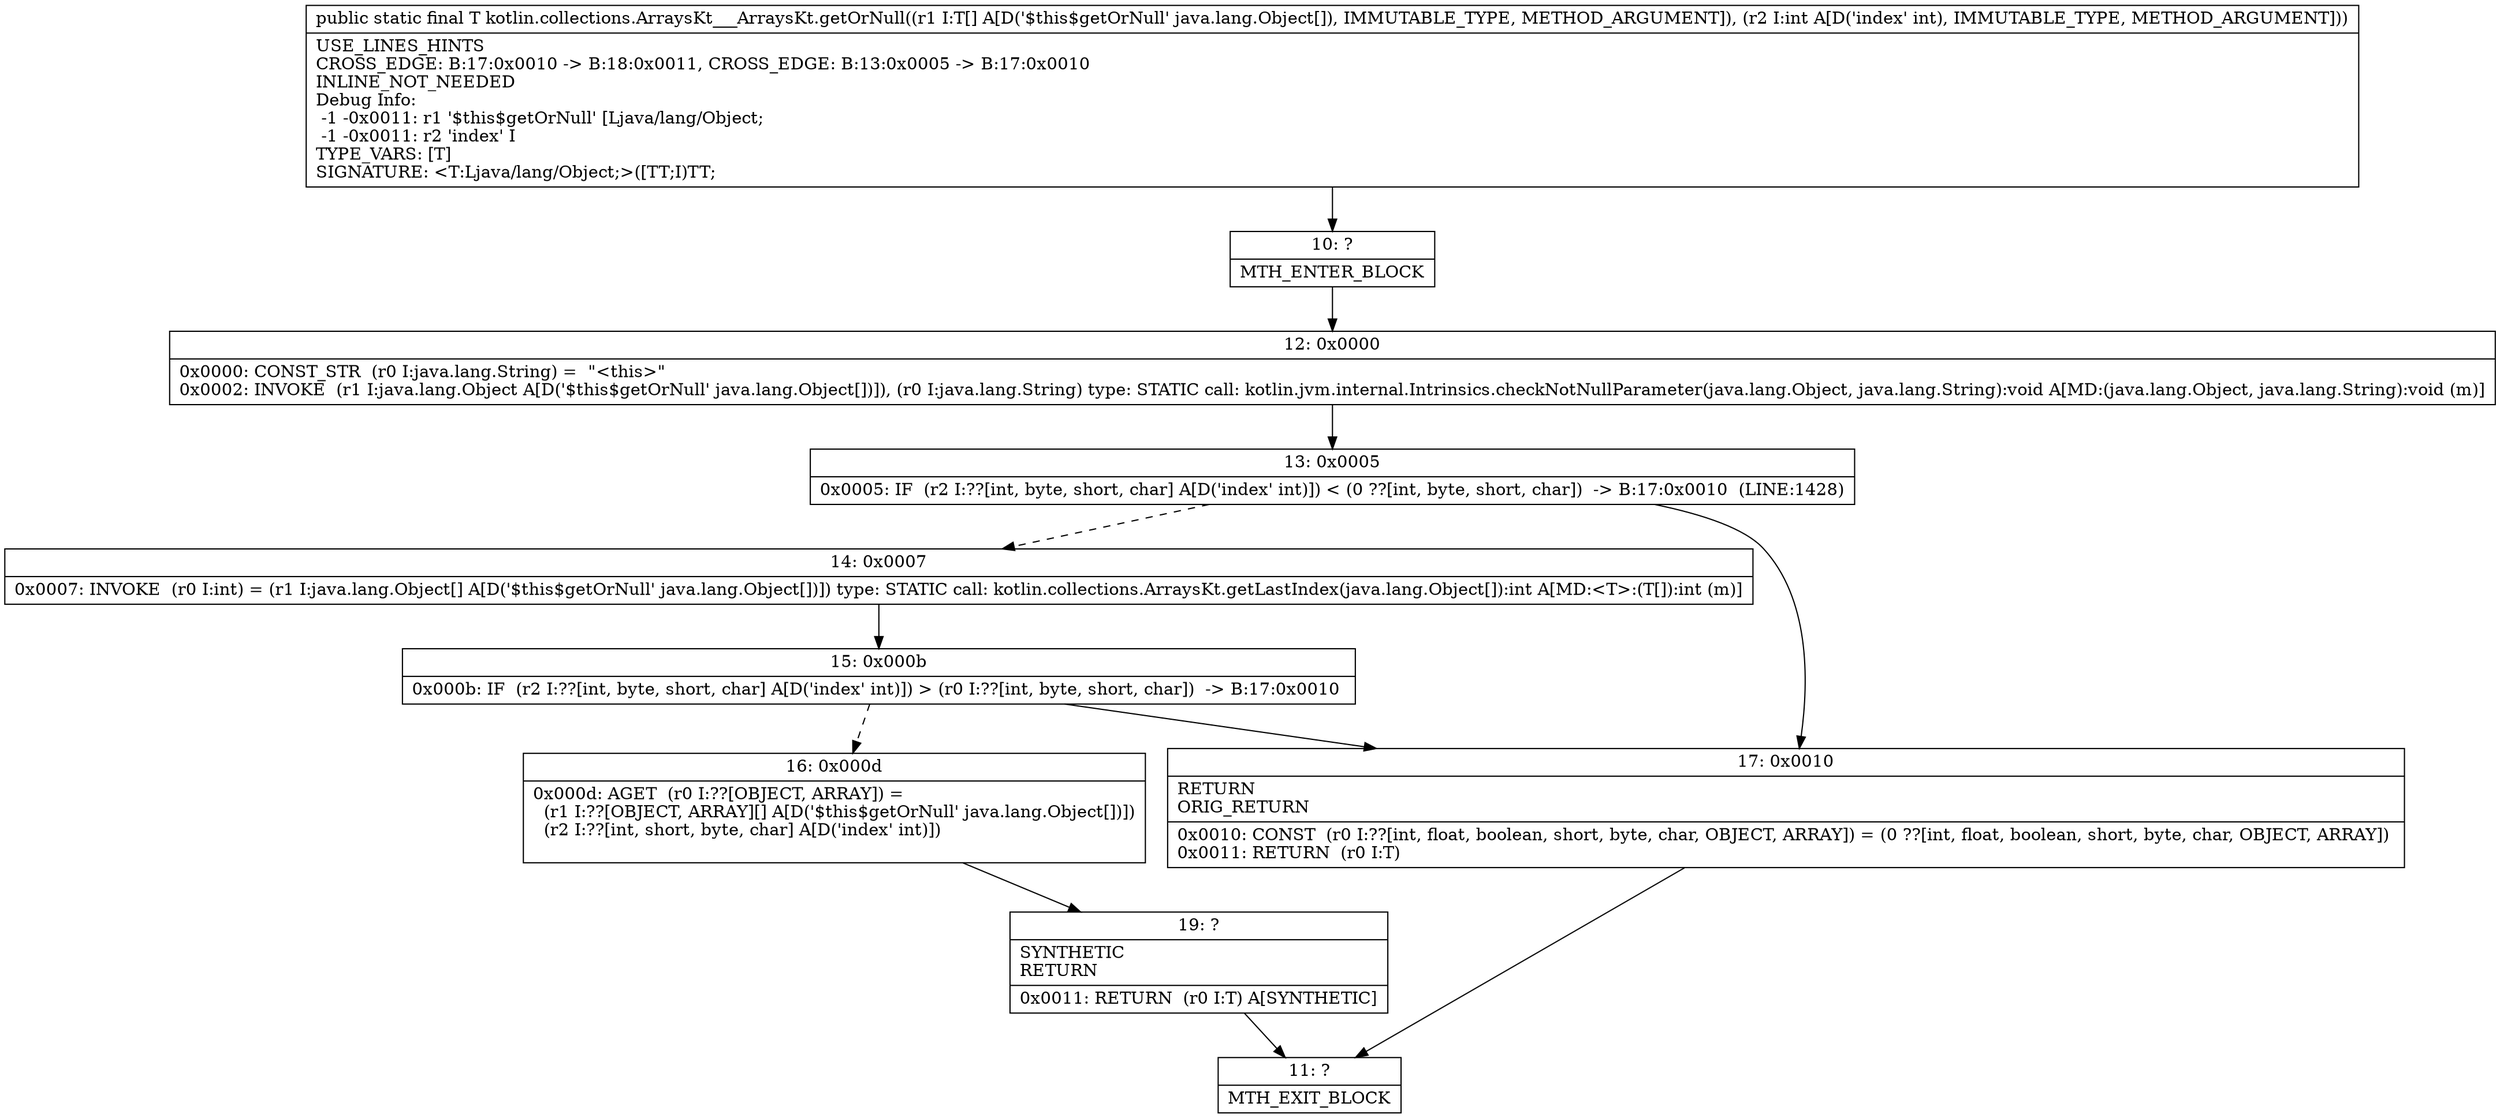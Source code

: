 digraph "CFG forkotlin.collections.ArraysKt___ArraysKt.getOrNull([Ljava\/lang\/Object;I)Ljava\/lang\/Object;" {
Node_10 [shape=record,label="{10\:\ ?|MTH_ENTER_BLOCK\l}"];
Node_12 [shape=record,label="{12\:\ 0x0000|0x0000: CONST_STR  (r0 I:java.lang.String) =  \"\<this\>\" \l0x0002: INVOKE  (r1 I:java.lang.Object A[D('$this$getOrNull' java.lang.Object[])]), (r0 I:java.lang.String) type: STATIC call: kotlin.jvm.internal.Intrinsics.checkNotNullParameter(java.lang.Object, java.lang.String):void A[MD:(java.lang.Object, java.lang.String):void (m)]\l}"];
Node_13 [shape=record,label="{13\:\ 0x0005|0x0005: IF  (r2 I:??[int, byte, short, char] A[D('index' int)]) \< (0 ??[int, byte, short, char])  \-\> B:17:0x0010  (LINE:1428)\l}"];
Node_14 [shape=record,label="{14\:\ 0x0007|0x0007: INVOKE  (r0 I:int) = (r1 I:java.lang.Object[] A[D('$this$getOrNull' java.lang.Object[])]) type: STATIC call: kotlin.collections.ArraysKt.getLastIndex(java.lang.Object[]):int A[MD:\<T\>:(T[]):int (m)]\l}"];
Node_15 [shape=record,label="{15\:\ 0x000b|0x000b: IF  (r2 I:??[int, byte, short, char] A[D('index' int)]) \> (r0 I:??[int, byte, short, char])  \-\> B:17:0x0010 \l}"];
Node_16 [shape=record,label="{16\:\ 0x000d|0x000d: AGET  (r0 I:??[OBJECT, ARRAY]) = \l  (r1 I:??[OBJECT, ARRAY][] A[D('$this$getOrNull' java.lang.Object[])])\l  (r2 I:??[int, short, byte, char] A[D('index' int)])\l \l}"];
Node_19 [shape=record,label="{19\:\ ?|SYNTHETIC\lRETURN\l|0x0011: RETURN  (r0 I:T) A[SYNTHETIC]\l}"];
Node_11 [shape=record,label="{11\:\ ?|MTH_EXIT_BLOCK\l}"];
Node_17 [shape=record,label="{17\:\ 0x0010|RETURN\lORIG_RETURN\l|0x0010: CONST  (r0 I:??[int, float, boolean, short, byte, char, OBJECT, ARRAY]) = (0 ??[int, float, boolean, short, byte, char, OBJECT, ARRAY]) \l0x0011: RETURN  (r0 I:T) \l}"];
MethodNode[shape=record,label="{public static final T kotlin.collections.ArraysKt___ArraysKt.getOrNull((r1 I:T[] A[D('$this$getOrNull' java.lang.Object[]), IMMUTABLE_TYPE, METHOD_ARGUMENT]), (r2 I:int A[D('index' int), IMMUTABLE_TYPE, METHOD_ARGUMENT]))  | USE_LINES_HINTS\lCROSS_EDGE: B:17:0x0010 \-\> B:18:0x0011, CROSS_EDGE: B:13:0x0005 \-\> B:17:0x0010\lINLINE_NOT_NEEDED\lDebug Info:\l  \-1 \-0x0011: r1 '$this$getOrNull' [Ljava\/lang\/Object;\l  \-1 \-0x0011: r2 'index' I\lTYPE_VARS: [T]\lSIGNATURE: \<T:Ljava\/lang\/Object;\>([TT;I)TT;\l}"];
MethodNode -> Node_10;Node_10 -> Node_12;
Node_12 -> Node_13;
Node_13 -> Node_14[style=dashed];
Node_13 -> Node_17;
Node_14 -> Node_15;
Node_15 -> Node_16[style=dashed];
Node_15 -> Node_17;
Node_16 -> Node_19;
Node_19 -> Node_11;
Node_17 -> Node_11;
}

